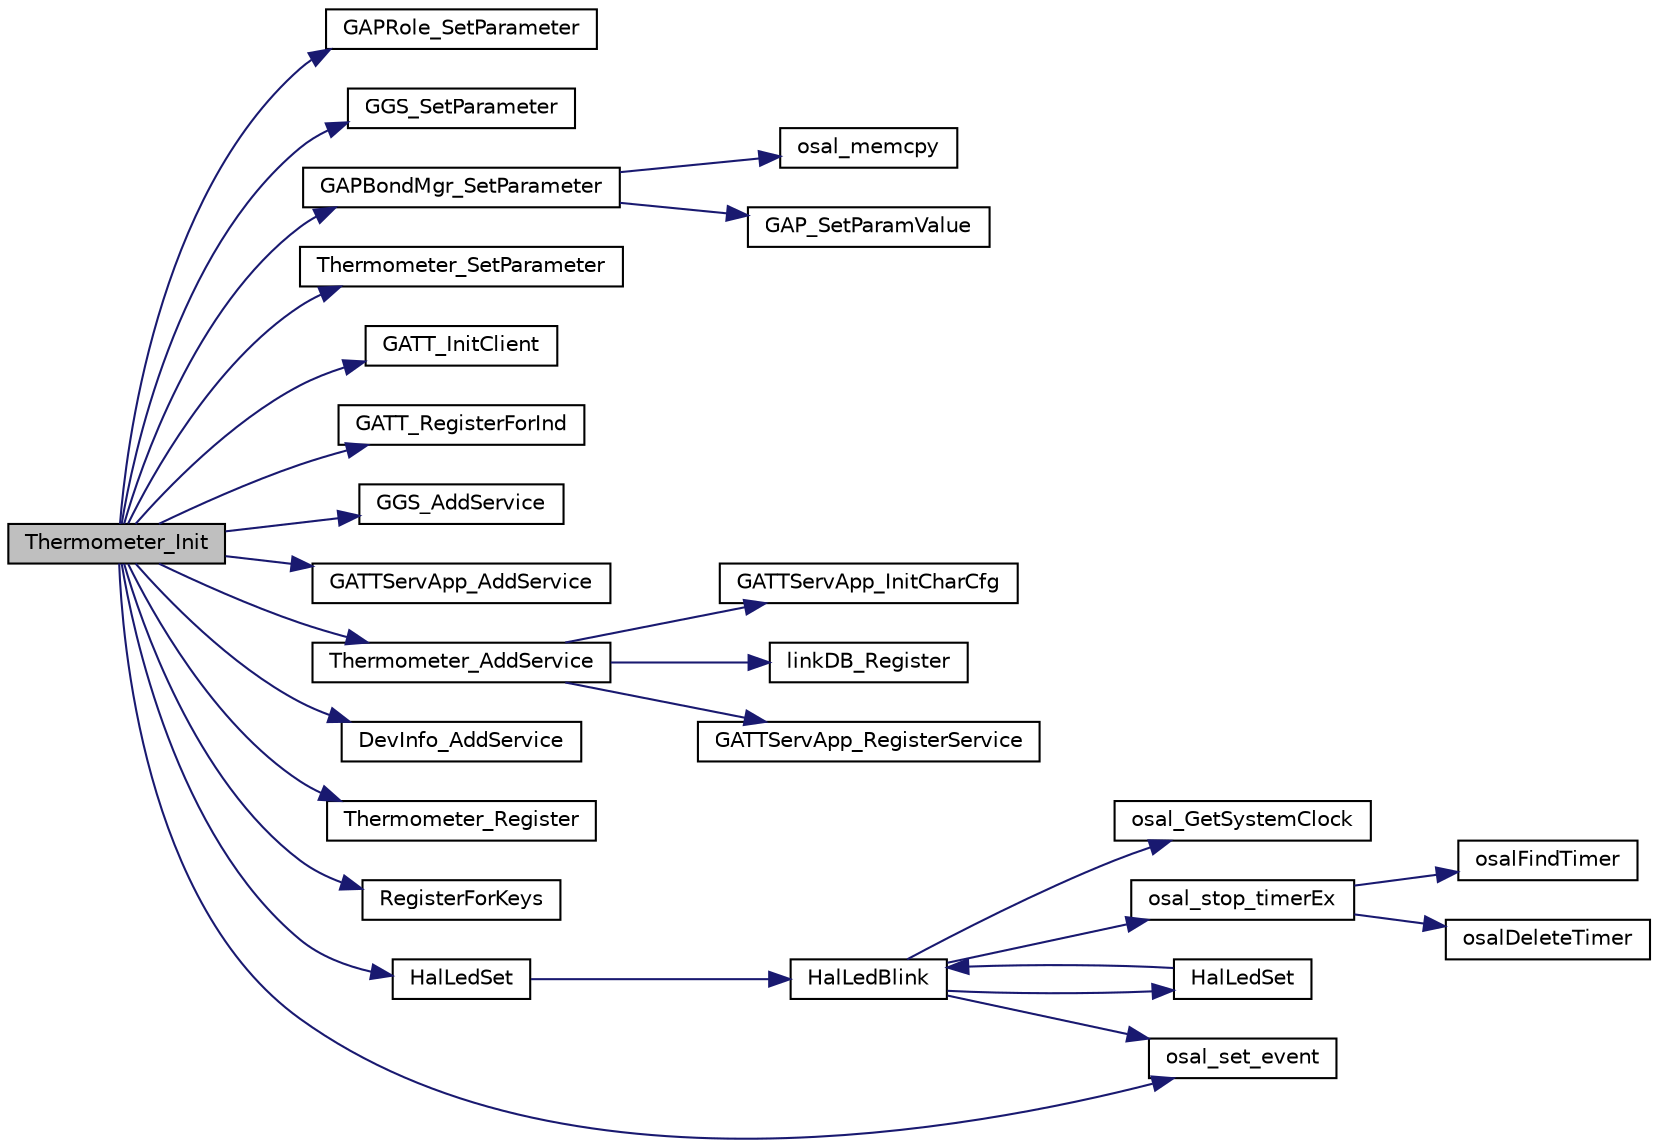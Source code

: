 digraph "Thermometer_Init"
{
  edge [fontname="Helvetica",fontsize="10",labelfontname="Helvetica",labelfontsize="10"];
  node [fontname="Helvetica",fontsize="10",shape=record];
  rankdir="LR";
  Node1 [label="Thermometer_Init",height=0.2,width=0.4,color="black", fillcolor="grey75", style="filled" fontcolor="black"];
  Node1 -> Node2 [color="midnightblue",fontsize="10",style="solid",fontname="Helvetica"];
  Node2 [label="GAPRole_SetParameter",height=0.2,width=0.4,color="black", fillcolor="white", style="filled",URL="$group___g_a_p_r_o_l_e_s___b_r_o_a_d_c_a_s_t_e_r___a_p_i.html#ga951a64ccae7a5c1373642836d2afd4ce",tooltip="Set a GAP Role parameter. "];
  Node1 -> Node3 [color="midnightblue",fontsize="10",style="solid",fontname="Helvetica"];
  Node3 [label="GGS_SetParameter",height=0.2,width=0.4,color="black", fillcolor="white", style="filled",URL="$gapgattserver_8h.html#aa199a7c7fe4464c84e4440135d2e91f8",tooltip="Set a GAP GATT Server parameter. "];
  Node1 -> Node4 [color="midnightblue",fontsize="10",style="solid",fontname="Helvetica"];
  Node4 [label="GAPBondMgr_SetParameter",height=0.2,width=0.4,color="black", fillcolor="white", style="filled",URL="$group___g_a_p_r_o_l_e_s___b_o_n_d_m_g_r___a_p_i.html#ga8c64e3dc3c38caafb72a9bb37c4b7b53",tooltip="Set a GAP Bond Manager parameter. "];
  Node4 -> Node5 [color="midnightblue",fontsize="10",style="solid",fontname="Helvetica"];
  Node5 [label="osal_memcpy",height=0.2,width=0.4,color="black", fillcolor="white", style="filled",URL="$_o_s_a_l_8c.html#ab944e6de468a807639e215e24ed0ddbc"];
  Node4 -> Node6 [color="midnightblue",fontsize="10",style="solid",fontname="Helvetica"];
  Node6 [label="GAP_SetParamValue",height=0.2,width=0.4,color="black", fillcolor="white", style="filled",URL="$group___g_a_p___a_p_i.html#ga45fab6682fc253681d7abe697a4fc0b5",tooltip="Set a GAP Parameter value. Use this function to change the default GAP parameter values. "];
  Node1 -> Node7 [color="midnightblue",fontsize="10",style="solid",fontname="Helvetica"];
  Node7 [label="Thermometer_SetParameter",height=0.2,width=0.4,color="black", fillcolor="white", style="filled",URL="$thermometerservice_8c.html#ad0f77f99ed6551f3e22129e7f1eeb5fb"];
  Node1 -> Node8 [color="midnightblue",fontsize="10",style="solid",fontname="Helvetica"];
  Node8 [label="GATT_InitClient",height=0.2,width=0.4,color="black", fillcolor="white", style="filled",URL="$group___g_a_t_t___c_l_i_e_n_t___a_p_i.html#ga79026e24ddadeb7bb7e3c3109cbf1d17",tooltip="Initialize the Generic Attribute Profile Client. "];
  Node1 -> Node9 [color="midnightblue",fontsize="10",style="solid",fontname="Helvetica"];
  Node9 [label="GATT_RegisterForInd",height=0.2,width=0.4,color="black", fillcolor="white", style="filled",URL="$group___g_a_t_t___c_l_i_e_n_t___a_p_i.html#gad9bb8f53a66a74842adec59a23505635",tooltip="Register to receive incoming ATT Indications or Notifications of attribute values. "];
  Node1 -> Node10 [color="midnightblue",fontsize="10",style="solid",fontname="Helvetica"];
  Node10 [label="GGS_AddService",height=0.2,width=0.4,color="black", fillcolor="white", style="filled",URL="$gapgattserver_8h.html#a378d66bb6f1fc9863df3727a6920c752",tooltip="Add function for the GAP GATT Service. "];
  Node1 -> Node11 [color="midnightblue",fontsize="10",style="solid",fontname="Helvetica"];
  Node11 [label="GATTServApp_AddService",height=0.2,width=0.4,color="black", fillcolor="white", style="filled",URL="$group___g_a_t_t___s_e_r_v___a_p_p___a_p_i.html#ga726a49f31f433e4d38257002f2179f67",tooltip="Add function for the GATT Service. "];
  Node1 -> Node12 [color="midnightblue",fontsize="10",style="solid",fontname="Helvetica"];
  Node12 [label="Thermometer_AddService",height=0.2,width=0.4,color="black", fillcolor="white", style="filled",URL="$thermometerservice_8c.html#a860816372526218b8549e315e300971b"];
  Node12 -> Node13 [color="midnightblue",fontsize="10",style="solid",fontname="Helvetica"];
  Node13 [label="GATTServApp_InitCharCfg",height=0.2,width=0.4,color="black", fillcolor="white", style="filled",URL="$group___g_a_t_t___s_e_r_v___a_p_p___a_p_i.html#gaa547859c48b173ca305804106db58a5c",tooltip="Initialize the client characteristic configuration table. "];
  Node12 -> Node14 [color="midnightblue",fontsize="10",style="solid",fontname="Helvetica"];
  Node14 [label="linkDB_Register",height=0.2,width=0.4,color="black", fillcolor="white", style="filled",URL="$linkdb_8h.html#a714736053db6c421237cc9619e8a98d5"];
  Node12 -> Node15 [color="midnightblue",fontsize="10",style="solid",fontname="Helvetica"];
  Node15 [label="GATTServApp_RegisterService",height=0.2,width=0.4,color="black", fillcolor="white", style="filled",URL="$group___g_a_t_t___s_e_r_v___a_p_p___a_p_i.html#gad7307aa233319061ec29184e4b3caf80",tooltip="Register a service&#39;s attribute list and callback functions with the GATT Server Application. "];
  Node1 -> Node16 [color="midnightblue",fontsize="10",style="solid",fontname="Helvetica"];
  Node16 [label="DevInfo_AddService",height=0.2,width=0.4,color="black", fillcolor="white", style="filled",URL="$devinfoservice_8c.html#ad0caa0b1979e874973e9478e7cf9e74b"];
  Node1 -> Node17 [color="midnightblue",fontsize="10",style="solid",fontname="Helvetica"];
  Node17 [label="Thermometer_Register",height=0.2,width=0.4,color="black", fillcolor="white", style="filled",URL="$thermometerservice_8c.html#a79c732f3b88f88bfb1f6bfdbc72fefae"];
  Node1 -> Node18 [color="midnightblue",fontsize="10",style="solid",fontname="Helvetica"];
  Node18 [label="RegisterForKeys",height=0.2,width=0.4,color="black", fillcolor="white", style="filled",URL="$_on_board_8c.html#aefec0a9b6bda0018e9073cc2e791595d"];
  Node1 -> Node19 [color="midnightblue",fontsize="10",style="solid",fontname="Helvetica"];
  Node19 [label="HalLedSet",height=0.2,width=0.4,color="black", fillcolor="white", style="filled",URL="$hal__led_8h.html#aa17dd91043278f3639ead3c2ffe37994"];
  Node19 -> Node20 [color="midnightblue",fontsize="10",style="solid",fontname="Helvetica"];
  Node20 [label="HalLedBlink",height=0.2,width=0.4,color="black", fillcolor="white", style="filled",URL="$_c_c2540_e_b_2hal__led_8c.html#a422b685b71efda7d8912e74f1366a6e3"];
  Node20 -> Node21 [color="midnightblue",fontsize="10",style="solid",fontname="Helvetica"];
  Node21 [label="osal_GetSystemClock",height=0.2,width=0.4,color="black", fillcolor="white", style="filled",URL="$_o_s_a_l___timers_8c.html#a679aa1e9f3136380b4023156fa84432c"];
  Node20 -> Node22 [color="midnightblue",fontsize="10",style="solid",fontname="Helvetica"];
  Node22 [label="osal_stop_timerEx",height=0.2,width=0.4,color="black", fillcolor="white", style="filled",URL="$_o_s_a_l___timers_8c.html#aedb210826ce388533032ffcce1e43ccc"];
  Node22 -> Node23 [color="midnightblue",fontsize="10",style="solid",fontname="Helvetica"];
  Node23 [label="osalFindTimer",height=0.2,width=0.4,color="black", fillcolor="white", style="filled",URL="$_o_s_a_l___timers_8c.html#a69f3f300b70eae0a5a483a8db32c4d84"];
  Node22 -> Node24 [color="midnightblue",fontsize="10",style="solid",fontname="Helvetica"];
  Node24 [label="osalDeleteTimer",height=0.2,width=0.4,color="black", fillcolor="white", style="filled",URL="$_o_s_a_l___timers_8c.html#ad4bfeb1f9c8e236e274e2c616da0180f"];
  Node20 -> Node25 [color="midnightblue",fontsize="10",style="solid",fontname="Helvetica"];
  Node25 [label="osal_set_event",height=0.2,width=0.4,color="black", fillcolor="white", style="filled",URL="$_o_s_a_l_8c.html#a67e62da8a1085ffe8f6a06c88736666a"];
  Node20 -> Node26 [color="midnightblue",fontsize="10",style="solid",fontname="Helvetica"];
  Node26 [label="HalLedSet",height=0.2,width=0.4,color="black", fillcolor="white", style="filled",URL="$_c_c2540_e_b_2hal__led_8c.html#ad1bd1bb51dafb8a84b723419e899205f"];
  Node26 -> Node20 [color="midnightblue",fontsize="10",style="solid",fontname="Helvetica"];
  Node1 -> Node25 [color="midnightblue",fontsize="10",style="solid",fontname="Helvetica"];
}
